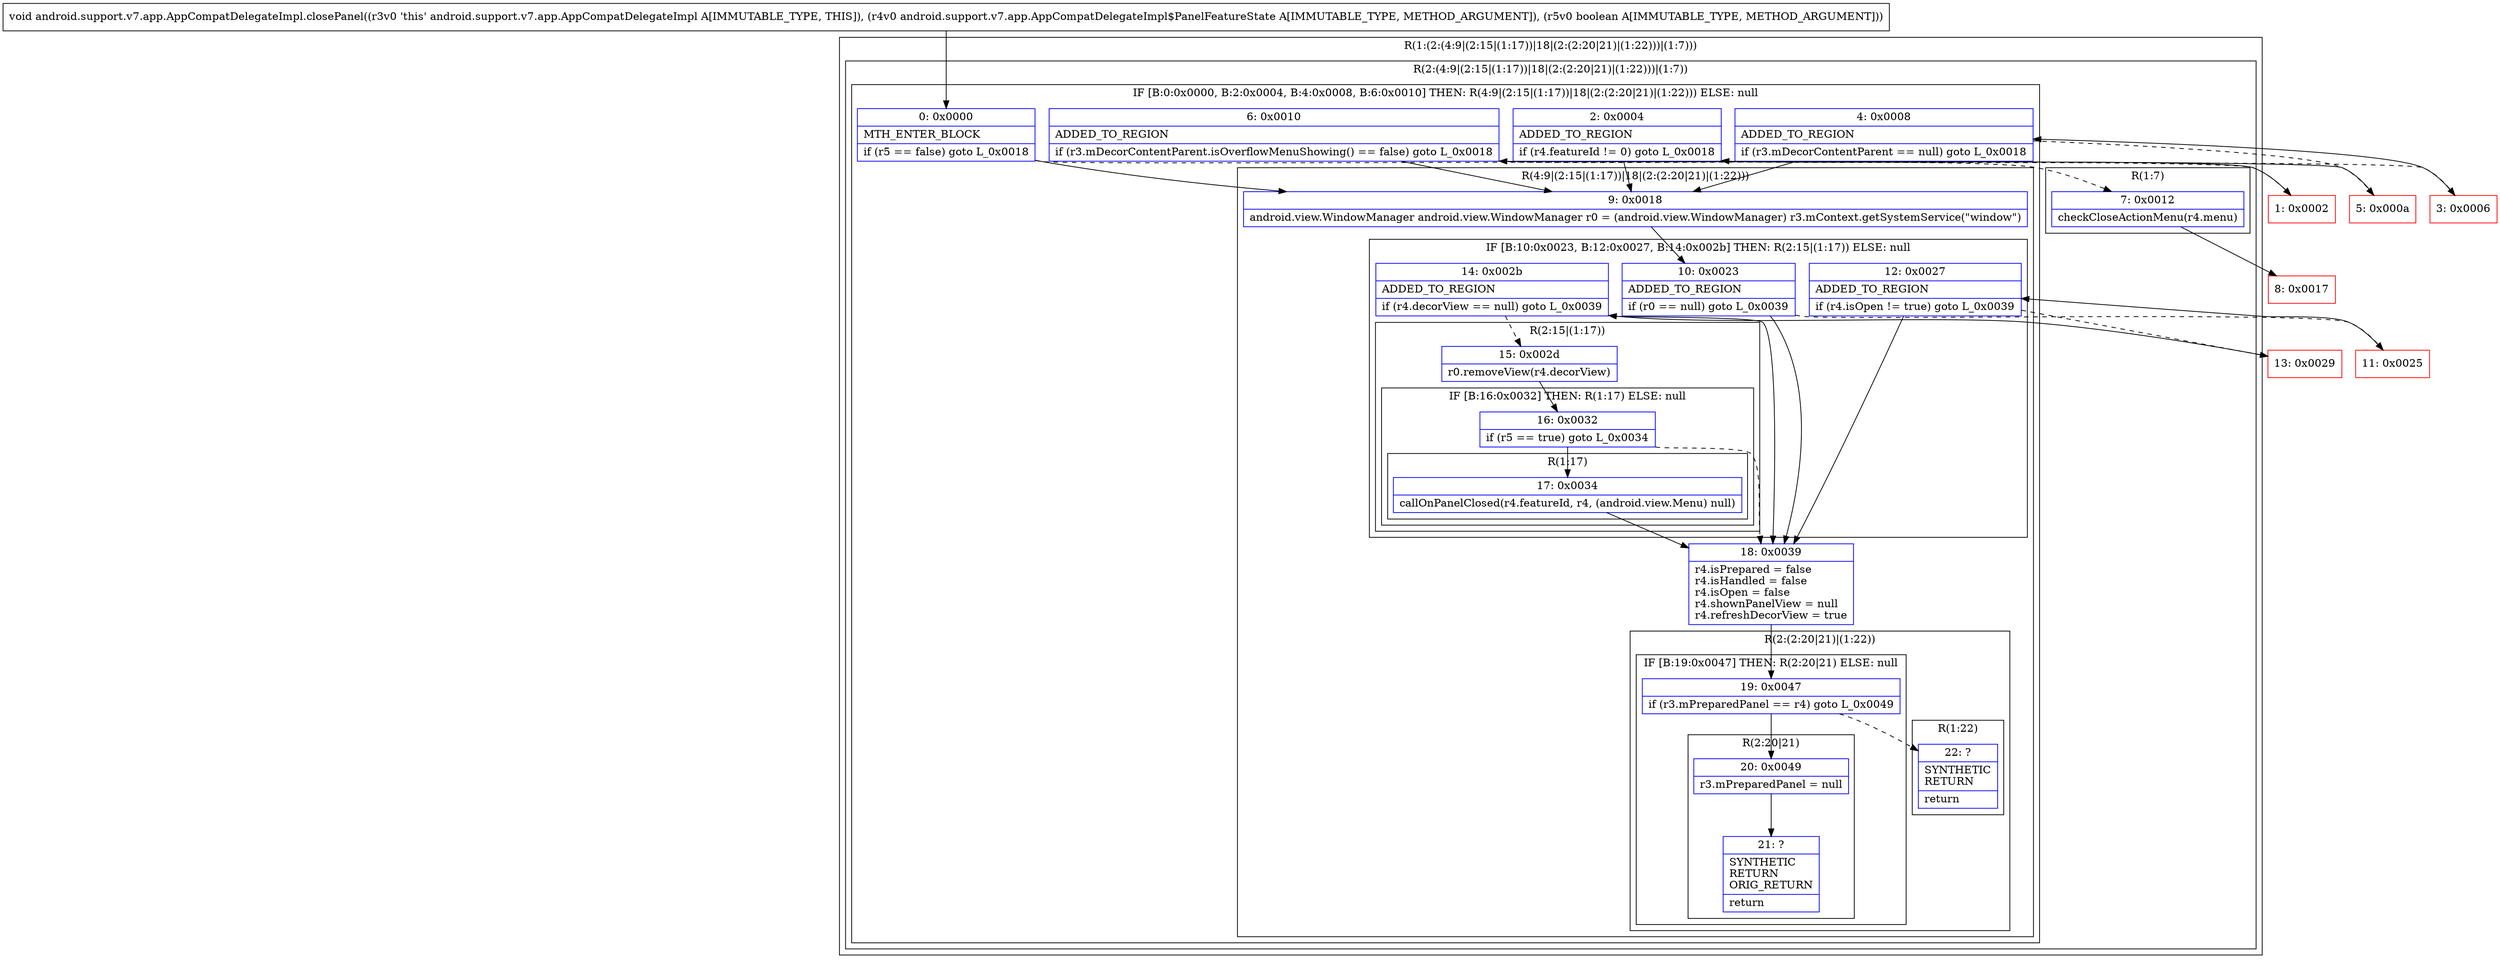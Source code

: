 digraph "CFG forandroid.support.v7.app.AppCompatDelegateImpl.closePanel(Landroid\/support\/v7\/app\/AppCompatDelegateImpl$PanelFeatureState;Z)V" {
subgraph cluster_Region_502792874 {
label = "R(1:(2:(4:9|(2:15|(1:17))|18|(2:(2:20|21)|(1:22)))|(1:7)))";
node [shape=record,color=blue];
subgraph cluster_Region_1070104817 {
label = "R(2:(4:9|(2:15|(1:17))|18|(2:(2:20|21)|(1:22)))|(1:7))";
node [shape=record,color=blue];
subgraph cluster_IfRegion_1898894154 {
label = "IF [B:0:0x0000, B:2:0x0004, B:4:0x0008, B:6:0x0010] THEN: R(4:9|(2:15|(1:17))|18|(2:(2:20|21)|(1:22))) ELSE: null";
node [shape=record,color=blue];
Node_0 [shape=record,label="{0\:\ 0x0000|MTH_ENTER_BLOCK\l|if (r5 == false) goto L_0x0018\l}"];
Node_2 [shape=record,label="{2\:\ 0x0004|ADDED_TO_REGION\l|if (r4.featureId != 0) goto L_0x0018\l}"];
Node_4 [shape=record,label="{4\:\ 0x0008|ADDED_TO_REGION\l|if (r3.mDecorContentParent == null) goto L_0x0018\l}"];
Node_6 [shape=record,label="{6\:\ 0x0010|ADDED_TO_REGION\l|if (r3.mDecorContentParent.isOverflowMenuShowing() == false) goto L_0x0018\l}"];
subgraph cluster_Region_1702400763 {
label = "R(4:9|(2:15|(1:17))|18|(2:(2:20|21)|(1:22)))";
node [shape=record,color=blue];
Node_9 [shape=record,label="{9\:\ 0x0018|android.view.WindowManager android.view.WindowManager r0 = (android.view.WindowManager) r3.mContext.getSystemService(\"window\")\l}"];
subgraph cluster_IfRegion_184111 {
label = "IF [B:10:0x0023, B:12:0x0027, B:14:0x002b] THEN: R(2:15|(1:17)) ELSE: null";
node [shape=record,color=blue];
Node_10 [shape=record,label="{10\:\ 0x0023|ADDED_TO_REGION\l|if (r0 == null) goto L_0x0039\l}"];
Node_12 [shape=record,label="{12\:\ 0x0027|ADDED_TO_REGION\l|if (r4.isOpen != true) goto L_0x0039\l}"];
Node_14 [shape=record,label="{14\:\ 0x002b|ADDED_TO_REGION\l|if (r4.decorView == null) goto L_0x0039\l}"];
subgraph cluster_Region_1280724257 {
label = "R(2:15|(1:17))";
node [shape=record,color=blue];
Node_15 [shape=record,label="{15\:\ 0x002d|r0.removeView(r4.decorView)\l}"];
subgraph cluster_IfRegion_1185712688 {
label = "IF [B:16:0x0032] THEN: R(1:17) ELSE: null";
node [shape=record,color=blue];
Node_16 [shape=record,label="{16\:\ 0x0032|if (r5 == true) goto L_0x0034\l}"];
subgraph cluster_Region_454835485 {
label = "R(1:17)";
node [shape=record,color=blue];
Node_17 [shape=record,label="{17\:\ 0x0034|callOnPanelClosed(r4.featureId, r4, (android.view.Menu) null)\l}"];
}
}
}
}
Node_18 [shape=record,label="{18\:\ 0x0039|r4.isPrepared = false\lr4.isHandled = false\lr4.isOpen = false\lr4.shownPanelView = null\lr4.refreshDecorView = true\l}"];
subgraph cluster_Region_1621686663 {
label = "R(2:(2:20|21)|(1:22))";
node [shape=record,color=blue];
subgraph cluster_IfRegion_1738261083 {
label = "IF [B:19:0x0047] THEN: R(2:20|21) ELSE: null";
node [shape=record,color=blue];
Node_19 [shape=record,label="{19\:\ 0x0047|if (r3.mPreparedPanel == r4) goto L_0x0049\l}"];
subgraph cluster_Region_1162094994 {
label = "R(2:20|21)";
node [shape=record,color=blue];
Node_20 [shape=record,label="{20\:\ 0x0049|r3.mPreparedPanel = null\l}"];
Node_21 [shape=record,label="{21\:\ ?|SYNTHETIC\lRETURN\lORIG_RETURN\l|return\l}"];
}
}
subgraph cluster_Region_1061818610 {
label = "R(1:22)";
node [shape=record,color=blue];
Node_22 [shape=record,label="{22\:\ ?|SYNTHETIC\lRETURN\l|return\l}"];
}
}
}
}
subgraph cluster_Region_403288669 {
label = "R(1:7)";
node [shape=record,color=blue];
Node_7 [shape=record,label="{7\:\ 0x0012|checkCloseActionMenu(r4.menu)\l}"];
}
}
}
Node_1 [shape=record,color=red,label="{1\:\ 0x0002}"];
Node_3 [shape=record,color=red,label="{3\:\ 0x0006}"];
Node_5 [shape=record,color=red,label="{5\:\ 0x000a}"];
Node_8 [shape=record,color=red,label="{8\:\ 0x0017}"];
Node_11 [shape=record,color=red,label="{11\:\ 0x0025}"];
Node_13 [shape=record,color=red,label="{13\:\ 0x0029}"];
MethodNode[shape=record,label="{void android.support.v7.app.AppCompatDelegateImpl.closePanel((r3v0 'this' android.support.v7.app.AppCompatDelegateImpl A[IMMUTABLE_TYPE, THIS]), (r4v0 android.support.v7.app.AppCompatDelegateImpl$PanelFeatureState A[IMMUTABLE_TYPE, METHOD_ARGUMENT]), (r5v0 boolean A[IMMUTABLE_TYPE, METHOD_ARGUMENT])) }"];
MethodNode -> Node_0;
Node_0 -> Node_1[style=dashed];
Node_0 -> Node_9;
Node_2 -> Node_3[style=dashed];
Node_2 -> Node_9;
Node_4 -> Node_5[style=dashed];
Node_4 -> Node_9;
Node_6 -> Node_7[style=dashed];
Node_6 -> Node_9;
Node_9 -> Node_10;
Node_10 -> Node_11[style=dashed];
Node_10 -> Node_18;
Node_12 -> Node_13[style=dashed];
Node_12 -> Node_18;
Node_14 -> Node_15[style=dashed];
Node_14 -> Node_18;
Node_15 -> Node_16;
Node_16 -> Node_17;
Node_16 -> Node_18[style=dashed];
Node_17 -> Node_18;
Node_18 -> Node_19;
Node_19 -> Node_20;
Node_19 -> Node_22[style=dashed];
Node_20 -> Node_21;
Node_7 -> Node_8;
Node_1 -> Node_2;
Node_3 -> Node_4;
Node_5 -> Node_6;
Node_11 -> Node_12;
Node_13 -> Node_14;
}

